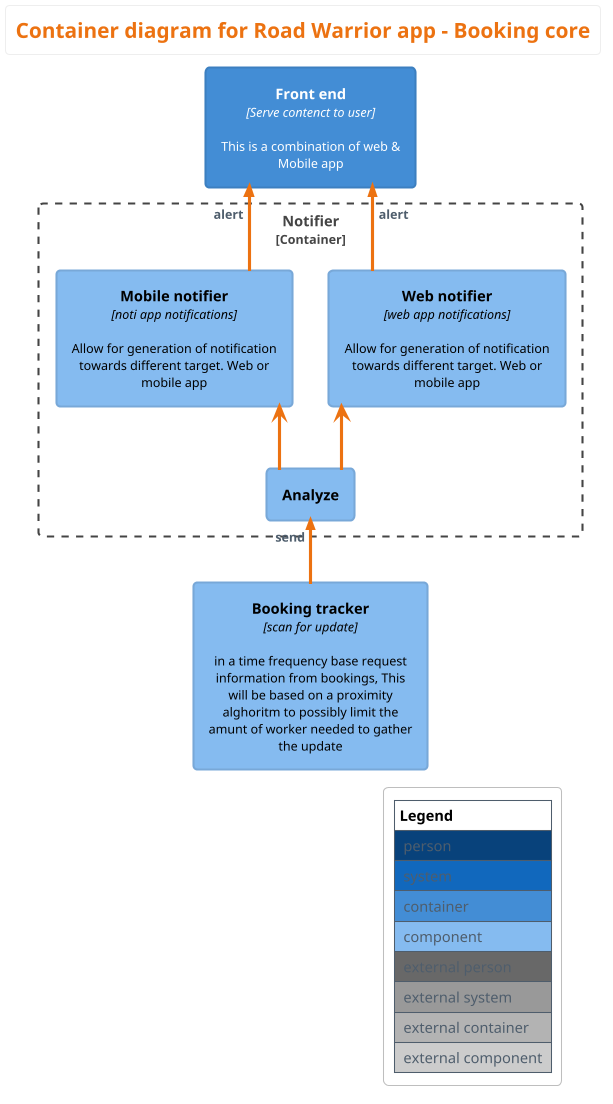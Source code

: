 @startuml
!include <c4/C4_Component.puml>  
' uncomment the following line and comment the first to use locally
' !include C4_Component.puml

!theme aws-orange
skinparam BackgroundColor white   

LAYOUT_WITH_LEGEND()

skinparam linetype ortho
title Container diagram for **Road Warrior** app - Booking core


Container_Boundary(notifier_core, "Notifier") {
Component(notifier_analyzer, "Analyze", "", "")
Component(notifier_web, "Web notifier", "web app notifications", "Allow for generation of notification towards different target. Web or mobile app")
Component(notifier_mobile, "Mobile notifier", "noti app notifications", "Allow for generation of notification towards different target. Web or mobile app")

' - [ ] Notifier will communicate with 2 user interface systems
'    - create separte notifier as we can have different 
'    - it can be extended to mail notifiacation
'    - `generate notification base on the target type`
'        we coulkd generate different type of notification
'        close to hotel
 

notifier_web <-- notifier_analyzer
notifier_mobile <-- notifier_analyzer

}

Component(booking_tracker, "Booking tracker", "scan for update", "in a time frequency base request information from bookings, This will be based on a proximity alghoritm to possibly limit the amunt of worker needed to gather the update")

Container(front_end, "Front end", "Serve contenct to user", "This is a combination of web & Mobile app")




Rel_Back(notifier_analyzer, booking_tracker, "send")
Rel_Back(front_end, notifier_web, "alert " )
Rel_Back(front_end, notifier_mobile, "alert  ")





@enduml
